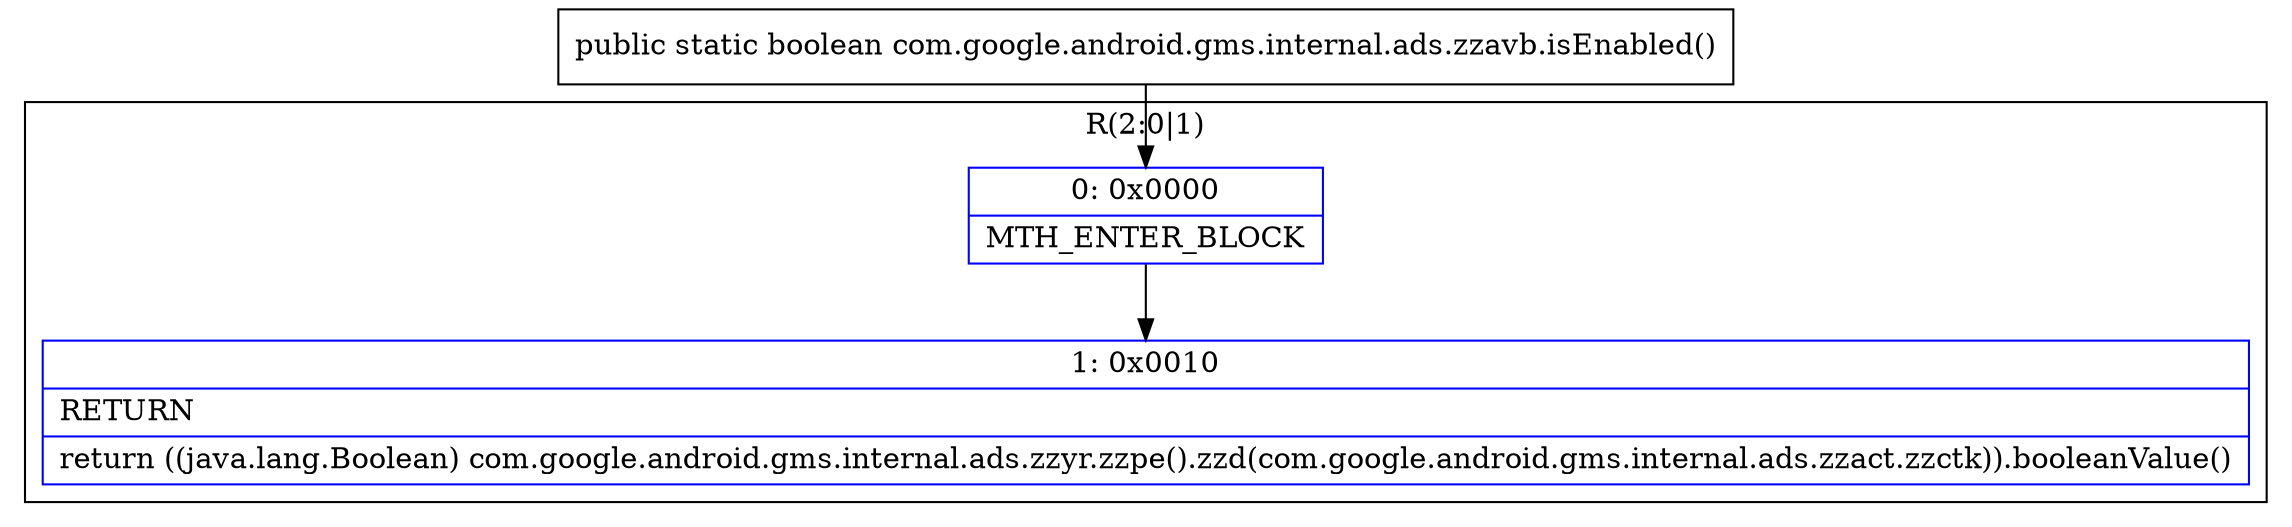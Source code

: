 digraph "CFG forcom.google.android.gms.internal.ads.zzavb.isEnabled()Z" {
subgraph cluster_Region_2038945013 {
label = "R(2:0|1)";
node [shape=record,color=blue];
Node_0 [shape=record,label="{0\:\ 0x0000|MTH_ENTER_BLOCK\l}"];
Node_1 [shape=record,label="{1\:\ 0x0010|RETURN\l|return ((java.lang.Boolean) com.google.android.gms.internal.ads.zzyr.zzpe().zzd(com.google.android.gms.internal.ads.zzact.zzctk)).booleanValue()\l}"];
}
MethodNode[shape=record,label="{public static boolean com.google.android.gms.internal.ads.zzavb.isEnabled() }"];
MethodNode -> Node_0;
Node_0 -> Node_1;
}

